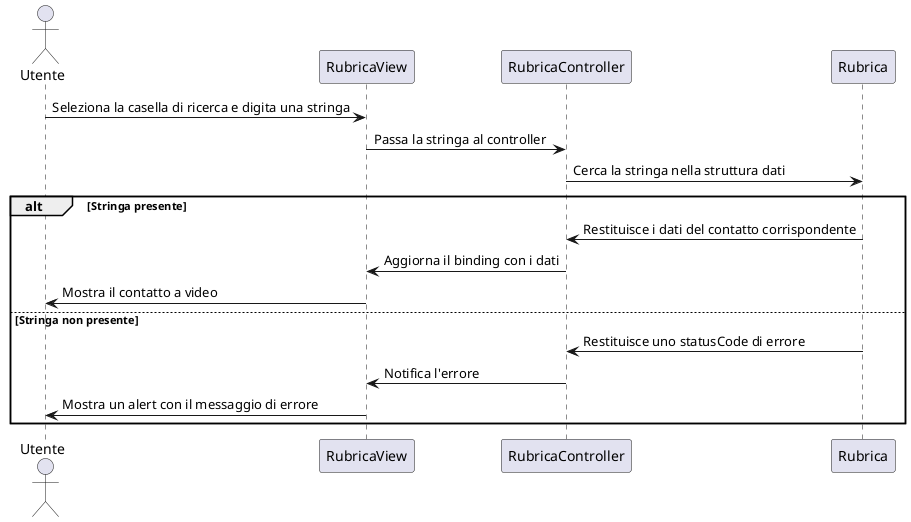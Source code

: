 @startuml
'https://plantuml.com/sequence-diagram

actor Utente

Utente -> RubricaView : Seleziona la casella di ricerca e digita una stringa
RubricaView -> RubricaController : Passa la stringa al controller
RubricaController -> Rubrica : Cerca la stringa nella struttura dati

alt Stringa presente
    Rubrica -> RubricaController : Restituisce i dati del contatto corrispondente
    RubricaController -> RubricaView : Aggiorna il binding con i dati
    RubricaView -> Utente : Mostra il contatto a video
else Stringa non presente
    Rubrica -> RubricaController : Restituisce uno statusCode di errore
    RubricaController -> RubricaView : Notifica l'errore
    RubricaView -> Utente : Mostra un alert con il messaggio di errore
end
@enduml